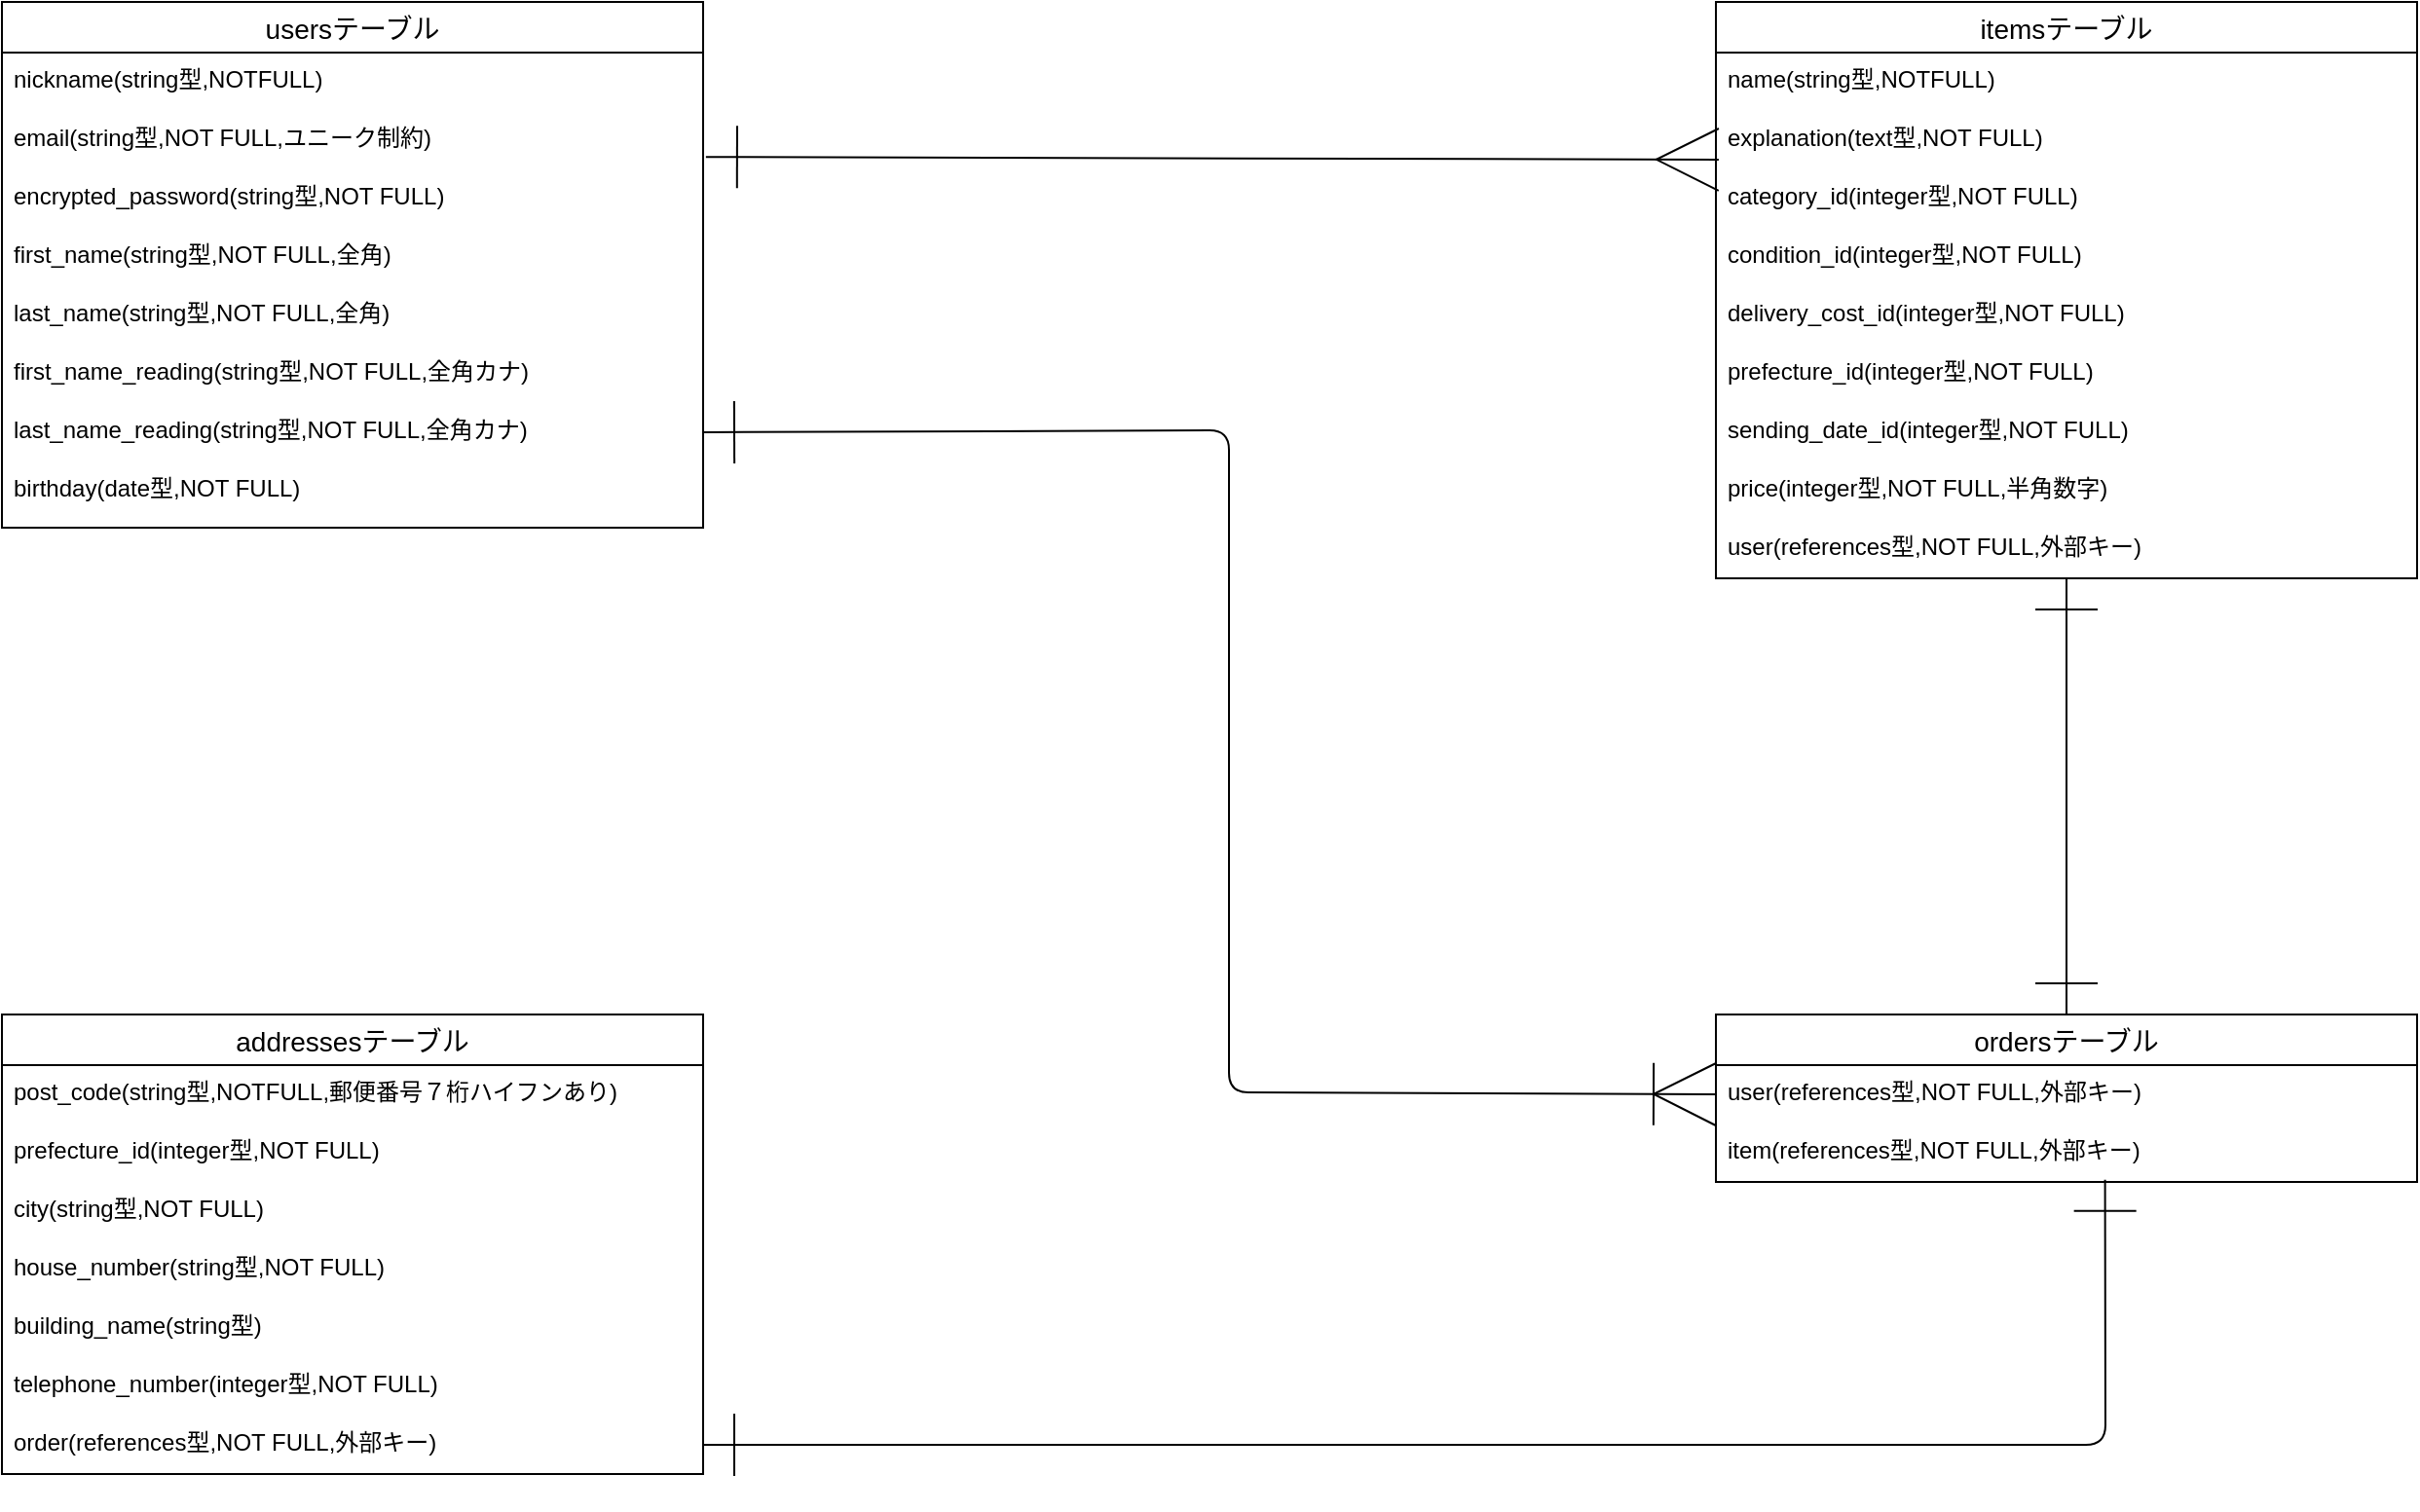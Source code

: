<mxfile>
    <diagram id="AZpaZdxNWPjBOW6_LmiB" name="ページ1">
        <mxGraphModel dx="1696" dy="814" grid="1" gridSize="10" guides="1" tooltips="1" connect="1" arrows="1" fold="1" page="1" pageScale="1" pageWidth="827" pageHeight="1169" math="0" shadow="0">
            <root>
                <mxCell id="0"/>
                <mxCell id="1" parent="0"/>
                <mxCell id="80" value="usersテーブル" style="swimlane;fontStyle=0;childLayout=stackLayout;horizontal=1;startSize=26;horizontalStack=0;resizeParent=1;resizeParentMax=0;resizeLast=0;collapsible=1;marginBottom=0;align=center;fontSize=14;" vertex="1" parent="1">
                    <mxGeometry x="200" y="80" width="360" height="270" as="geometry"/>
                </mxCell>
                <mxCell id="81" value="nickname(string型,NOTFULL)" style="text;strokeColor=none;fillColor=none;spacingLeft=4;spacingRight=4;overflow=hidden;rotatable=0;points=[[0,0.5],[1,0.5]];portConstraint=eastwest;fontSize=12;" vertex="1" parent="80">
                    <mxGeometry y="26" width="360" height="30" as="geometry"/>
                </mxCell>
                <mxCell id="82" value="email(string型,NOT FULL,ユニーク制約)" style="text;strokeColor=none;fillColor=none;spacingLeft=4;spacingRight=4;overflow=hidden;rotatable=0;points=[[0,0.5],[1,0.5]];portConstraint=eastwest;fontSize=12;" vertex="1" parent="80">
                    <mxGeometry y="56" width="360" height="30" as="geometry"/>
                </mxCell>
                <mxCell id="85" value="encrypted_password(string型,NOT FULL)" style="text;strokeColor=none;fillColor=none;spacingLeft=4;spacingRight=4;overflow=hidden;rotatable=0;points=[[0,0.5],[1,0.5]];portConstraint=eastwest;fontSize=12;" vertex="1" parent="80">
                    <mxGeometry y="86" width="360" height="30" as="geometry"/>
                </mxCell>
                <mxCell id="86" value="first_name(string型,NOT FULL,全角)" style="text;strokeColor=none;fillColor=none;spacingLeft=4;spacingRight=4;overflow=hidden;rotatable=0;points=[[0,0.5],[1,0.5]];portConstraint=eastwest;fontSize=12;" vertex="1" parent="80">
                    <mxGeometry y="116" width="360" height="30" as="geometry"/>
                </mxCell>
                <mxCell id="87" value="last_name(string型,NOT FULL,全角)" style="text;strokeColor=none;fillColor=none;spacingLeft=4;spacingRight=4;overflow=hidden;rotatable=0;points=[[0,0.5],[1,0.5]];portConstraint=eastwest;fontSize=12;" vertex="1" parent="80">
                    <mxGeometry y="146" width="360" height="30" as="geometry"/>
                </mxCell>
                <mxCell id="88" value="first_name_reading(string型,NOT FULL,全角カナ)" style="text;strokeColor=none;fillColor=none;spacingLeft=4;spacingRight=4;overflow=hidden;rotatable=0;points=[[0,0.5],[1,0.5]];portConstraint=eastwest;fontSize=12;" vertex="1" parent="80">
                    <mxGeometry y="176" width="360" height="30" as="geometry"/>
                </mxCell>
                <mxCell id="89" value="last_name_reading(string型,NOT FULL,全角カナ)" style="text;strokeColor=none;fillColor=none;spacingLeft=4;spacingRight=4;overflow=hidden;rotatable=0;points=[[0,0.5],[1,0.5]];portConstraint=eastwest;fontSize=12;" vertex="1" parent="80">
                    <mxGeometry y="206" width="360" height="30" as="geometry"/>
                </mxCell>
                <mxCell id="90" value="birthday(date型,NOT FULL)" style="text;strokeColor=none;fillColor=none;spacingLeft=4;spacingRight=4;overflow=hidden;rotatable=0;points=[[0,0.5],[1,0.5]];portConstraint=eastwest;fontSize=12;" vertex="1" parent="80">
                    <mxGeometry y="236" width="360" height="34" as="geometry"/>
                </mxCell>
                <mxCell id="93" value="itemsテーブル" style="swimlane;fontStyle=0;childLayout=stackLayout;horizontal=1;startSize=26;horizontalStack=0;resizeParent=1;resizeParentMax=0;resizeLast=0;collapsible=1;marginBottom=0;align=center;fontSize=14;" vertex="1" parent="1">
                    <mxGeometry x="1080" y="80" width="360" height="296" as="geometry"/>
                </mxCell>
                <mxCell id="94" value="name(string型,NOTFULL)" style="text;strokeColor=none;fillColor=none;spacingLeft=4;spacingRight=4;overflow=hidden;rotatable=0;points=[[0,0.5],[1,0.5]];portConstraint=eastwest;fontSize=12;" vertex="1" parent="93">
                    <mxGeometry y="26" width="360" height="30" as="geometry"/>
                </mxCell>
                <mxCell id="95" value="explanation(text型,NOT FULL)" style="text;strokeColor=none;fillColor=none;spacingLeft=4;spacingRight=4;overflow=hidden;rotatable=0;points=[[0,0.5],[1,0.5]];portConstraint=eastwest;fontSize=12;" vertex="1" parent="93">
                    <mxGeometry y="56" width="360" height="30" as="geometry"/>
                </mxCell>
                <mxCell id="96" value="category_id(integer型,NOT FULL)" style="text;strokeColor=none;fillColor=none;spacingLeft=4;spacingRight=4;overflow=hidden;rotatable=0;points=[[0,0.5],[1,0.5]];portConstraint=eastwest;fontSize=12;" vertex="1" parent="93">
                    <mxGeometry y="86" width="360" height="30" as="geometry"/>
                </mxCell>
                <mxCell id="97" value="condition_id(integer型,NOT FULL)" style="text;strokeColor=none;fillColor=none;spacingLeft=4;spacingRight=4;overflow=hidden;rotatable=0;points=[[0,0.5],[1,0.5]];portConstraint=eastwest;fontSize=12;" vertex="1" parent="93">
                    <mxGeometry y="116" width="360" height="30" as="geometry"/>
                </mxCell>
                <mxCell id="98" value="delivery_cost_id(integer型,NOT FULL)" style="text;strokeColor=none;fillColor=none;spacingLeft=4;spacingRight=4;overflow=hidden;rotatable=0;points=[[0,0.5],[1,0.5]];portConstraint=eastwest;fontSize=12;" vertex="1" parent="93">
                    <mxGeometry y="146" width="360" height="30" as="geometry"/>
                </mxCell>
                <mxCell id="99" value="prefecture_id(integer型,NOT FULL)" style="text;strokeColor=none;fillColor=none;spacingLeft=4;spacingRight=4;overflow=hidden;rotatable=0;points=[[0,0.5],[1,0.5]];portConstraint=eastwest;fontSize=12;" vertex="1" parent="93">
                    <mxGeometry y="176" width="360" height="30" as="geometry"/>
                </mxCell>
                <mxCell id="101" value="sending_date_id(integer型,NOT FULL)" style="text;strokeColor=none;fillColor=none;spacingLeft=4;spacingRight=4;overflow=hidden;rotatable=0;points=[[0,0.5],[1,0.5]];portConstraint=eastwest;fontSize=12;" vertex="1" parent="93">
                    <mxGeometry y="206" width="360" height="30" as="geometry"/>
                </mxCell>
                <mxCell id="102" value="price(integer型,NOT FULL,半角数字)" style="text;strokeColor=none;fillColor=none;spacingLeft=4;spacingRight=4;overflow=hidden;rotatable=0;points=[[0,0.5],[1,0.5]];portConstraint=eastwest;fontSize=12;" vertex="1" parent="93">
                    <mxGeometry y="236" width="360" height="30" as="geometry"/>
                </mxCell>
                <mxCell id="122" value="user(references型,NOT FULL,外部キー)" style="text;strokeColor=none;fillColor=none;spacingLeft=4;spacingRight=4;overflow=hidden;rotatable=0;points=[[0,0.5],[1,0.5]];portConstraint=eastwest;fontSize=12;" vertex="1" parent="93">
                    <mxGeometry y="266" width="360" height="30" as="geometry"/>
                </mxCell>
                <mxCell id="106" value="addressesテーブル" style="swimlane;fontStyle=0;childLayout=stackLayout;horizontal=1;startSize=26;horizontalStack=0;resizeParent=1;resizeParentMax=0;resizeLast=0;collapsible=1;marginBottom=0;align=center;fontSize=14;" vertex="1" parent="1">
                    <mxGeometry x="200" y="600" width="360" height="236" as="geometry"/>
                </mxCell>
                <mxCell id="107" value="post_code(string型,NOTFULL,郵便番号７桁ハイフンあり)" style="text;strokeColor=none;fillColor=none;spacingLeft=4;spacingRight=4;overflow=hidden;rotatable=0;points=[[0,0.5],[1,0.5]];portConstraint=eastwest;fontSize=12;" vertex="1" parent="106">
                    <mxGeometry y="26" width="360" height="30" as="geometry"/>
                </mxCell>
                <mxCell id="108" value="prefecture_id(integer型,NOT FULL)" style="text;strokeColor=none;fillColor=none;spacingLeft=4;spacingRight=4;overflow=hidden;rotatable=0;points=[[0,0.5],[1,0.5]];portConstraint=eastwest;fontSize=12;" vertex="1" parent="106">
                    <mxGeometry y="56" width="360" height="30" as="geometry"/>
                </mxCell>
                <mxCell id="109" value="city(string型,NOT FULL)" style="text;strokeColor=none;fillColor=none;spacingLeft=4;spacingRight=4;overflow=hidden;rotatable=0;points=[[0,0.5],[1,0.5]];portConstraint=eastwest;fontSize=12;" vertex="1" parent="106">
                    <mxGeometry y="86" width="360" height="30" as="geometry"/>
                </mxCell>
                <mxCell id="110" value="house_number(string型,NOT FULL)" style="text;strokeColor=none;fillColor=none;spacingLeft=4;spacingRight=4;overflow=hidden;rotatable=0;points=[[0,0.5],[1,0.5]];portConstraint=eastwest;fontSize=12;" vertex="1" parent="106">
                    <mxGeometry y="116" width="360" height="30" as="geometry"/>
                </mxCell>
                <mxCell id="111" value="building_name(string型)" style="text;strokeColor=none;fillColor=none;spacingLeft=4;spacingRight=4;overflow=hidden;rotatable=0;points=[[0,0.5],[1,0.5]];portConstraint=eastwest;fontSize=12;" vertex="1" parent="106">
                    <mxGeometry y="146" width="360" height="30" as="geometry"/>
                </mxCell>
                <mxCell id="113" value="telephone_number(integer型,NOT FULL)" style="text;strokeColor=none;fillColor=none;spacingLeft=4;spacingRight=4;overflow=hidden;rotatable=0;points=[[0,0.5],[1,0.5]];portConstraint=eastwest;fontSize=12;" vertex="1" parent="106">
                    <mxGeometry y="176" width="360" height="30" as="geometry"/>
                </mxCell>
                <mxCell id="121" value="order(references型,NOT FULL,外部キー)" style="text;strokeColor=none;fillColor=none;spacingLeft=4;spacingRight=4;overflow=hidden;rotatable=0;points=[[0,0.5],[1,0.5]];portConstraint=eastwest;fontSize=12;" vertex="1" parent="106">
                    <mxGeometry y="206" width="360" height="30" as="geometry"/>
                </mxCell>
                <mxCell id="118" style="edgeStyle=none;html=1;exitX=1.004;exitY=-0.214;exitDx=0;exitDy=0;startArrow=ERone;startFill=0;endArrow=ERmany;endFill=0;targetPerimeterSpacing=0;endSize=30;startSize=30;exitPerimeter=0;entryX=0.004;entryY=-0.167;entryDx=0;entryDy=0;entryPerimeter=0;" edge="1" parent="1" source="85" target="96">
                    <mxGeometry relative="1" as="geometry">
                        <mxPoint x="1070" y="160" as="targetPoint"/>
                    </mxGeometry>
                </mxCell>
                <mxCell id="130" style="edgeStyle=none;html=1;exitX=0.5;exitY=0;exitDx=0;exitDy=0;startArrow=ERone;startFill=0;endArrow=ERone;endFill=0;startSize=30;endSize=30;targetPerimeterSpacing=0;" edge="1" parent="1" source="126" target="122">
                    <mxGeometry relative="1" as="geometry"/>
                </mxCell>
                <mxCell id="126" value="ordersテーブル" style="swimlane;fontStyle=0;childLayout=stackLayout;horizontal=1;startSize=26;horizontalStack=0;resizeParent=1;resizeParentMax=0;resizeLast=0;collapsible=1;marginBottom=0;align=center;fontSize=14;strokeColor=default;" vertex="1" parent="1">
                    <mxGeometry x="1080" y="600" width="360" height="86" as="geometry"/>
                </mxCell>
                <mxCell id="128" value="user(references型,NOT FULL,外部キー)" style="text;strokeColor=none;fillColor=none;spacingLeft=4;spacingRight=4;overflow=hidden;rotatable=0;points=[[0,0.5],[1,0.5]];portConstraint=eastwest;fontSize=12;" vertex="1" parent="126">
                    <mxGeometry y="26" width="360" height="30" as="geometry"/>
                </mxCell>
                <mxCell id="129" value="item(references型,NOT FULL,外部キー)" style="text;strokeColor=none;fillColor=none;spacingLeft=4;spacingRight=4;overflow=hidden;rotatable=0;points=[[0,0.5],[1,0.5]];portConstraint=eastwest;fontSize=12;" vertex="1" parent="126">
                    <mxGeometry y="56" width="360" height="30" as="geometry"/>
                </mxCell>
                <mxCell id="132" style="edgeStyle=none;html=1;exitX=1;exitY=0.5;exitDx=0;exitDy=0;entryX=0;entryY=0.5;entryDx=0;entryDy=0;startArrow=ERone;startFill=0;endArrow=ERoneToMany;endFill=0;startSize=30;endSize=30;targetPerimeterSpacing=0;" edge="1" parent="1" source="89" target="128">
                    <mxGeometry relative="1" as="geometry">
                        <mxPoint x="560" y="391" as="sourcePoint"/>
                        <Array as="points">
                            <mxPoint x="830" y="300"/>
                            <mxPoint x="830" y="640"/>
                        </Array>
                    </mxGeometry>
                </mxCell>
                <mxCell id="133" style="edgeStyle=none;html=1;exitX=1;exitY=0.5;exitDx=0;exitDy=0;entryX=0.555;entryY=0.963;entryDx=0;entryDy=0;entryPerimeter=0;startArrow=ERone;startFill=0;endArrow=ERone;endFill=0;startSize=30;endSize=30;targetPerimeterSpacing=0;" edge="1" parent="1" target="129">
                    <mxGeometry relative="1" as="geometry">
                        <mxPoint x="560" y="821" as="sourcePoint"/>
                        <Array as="points">
                            <mxPoint x="1280" y="821"/>
                        </Array>
                    </mxGeometry>
                </mxCell>
            </root>
        </mxGraphModel>
    </diagram>
</mxfile>